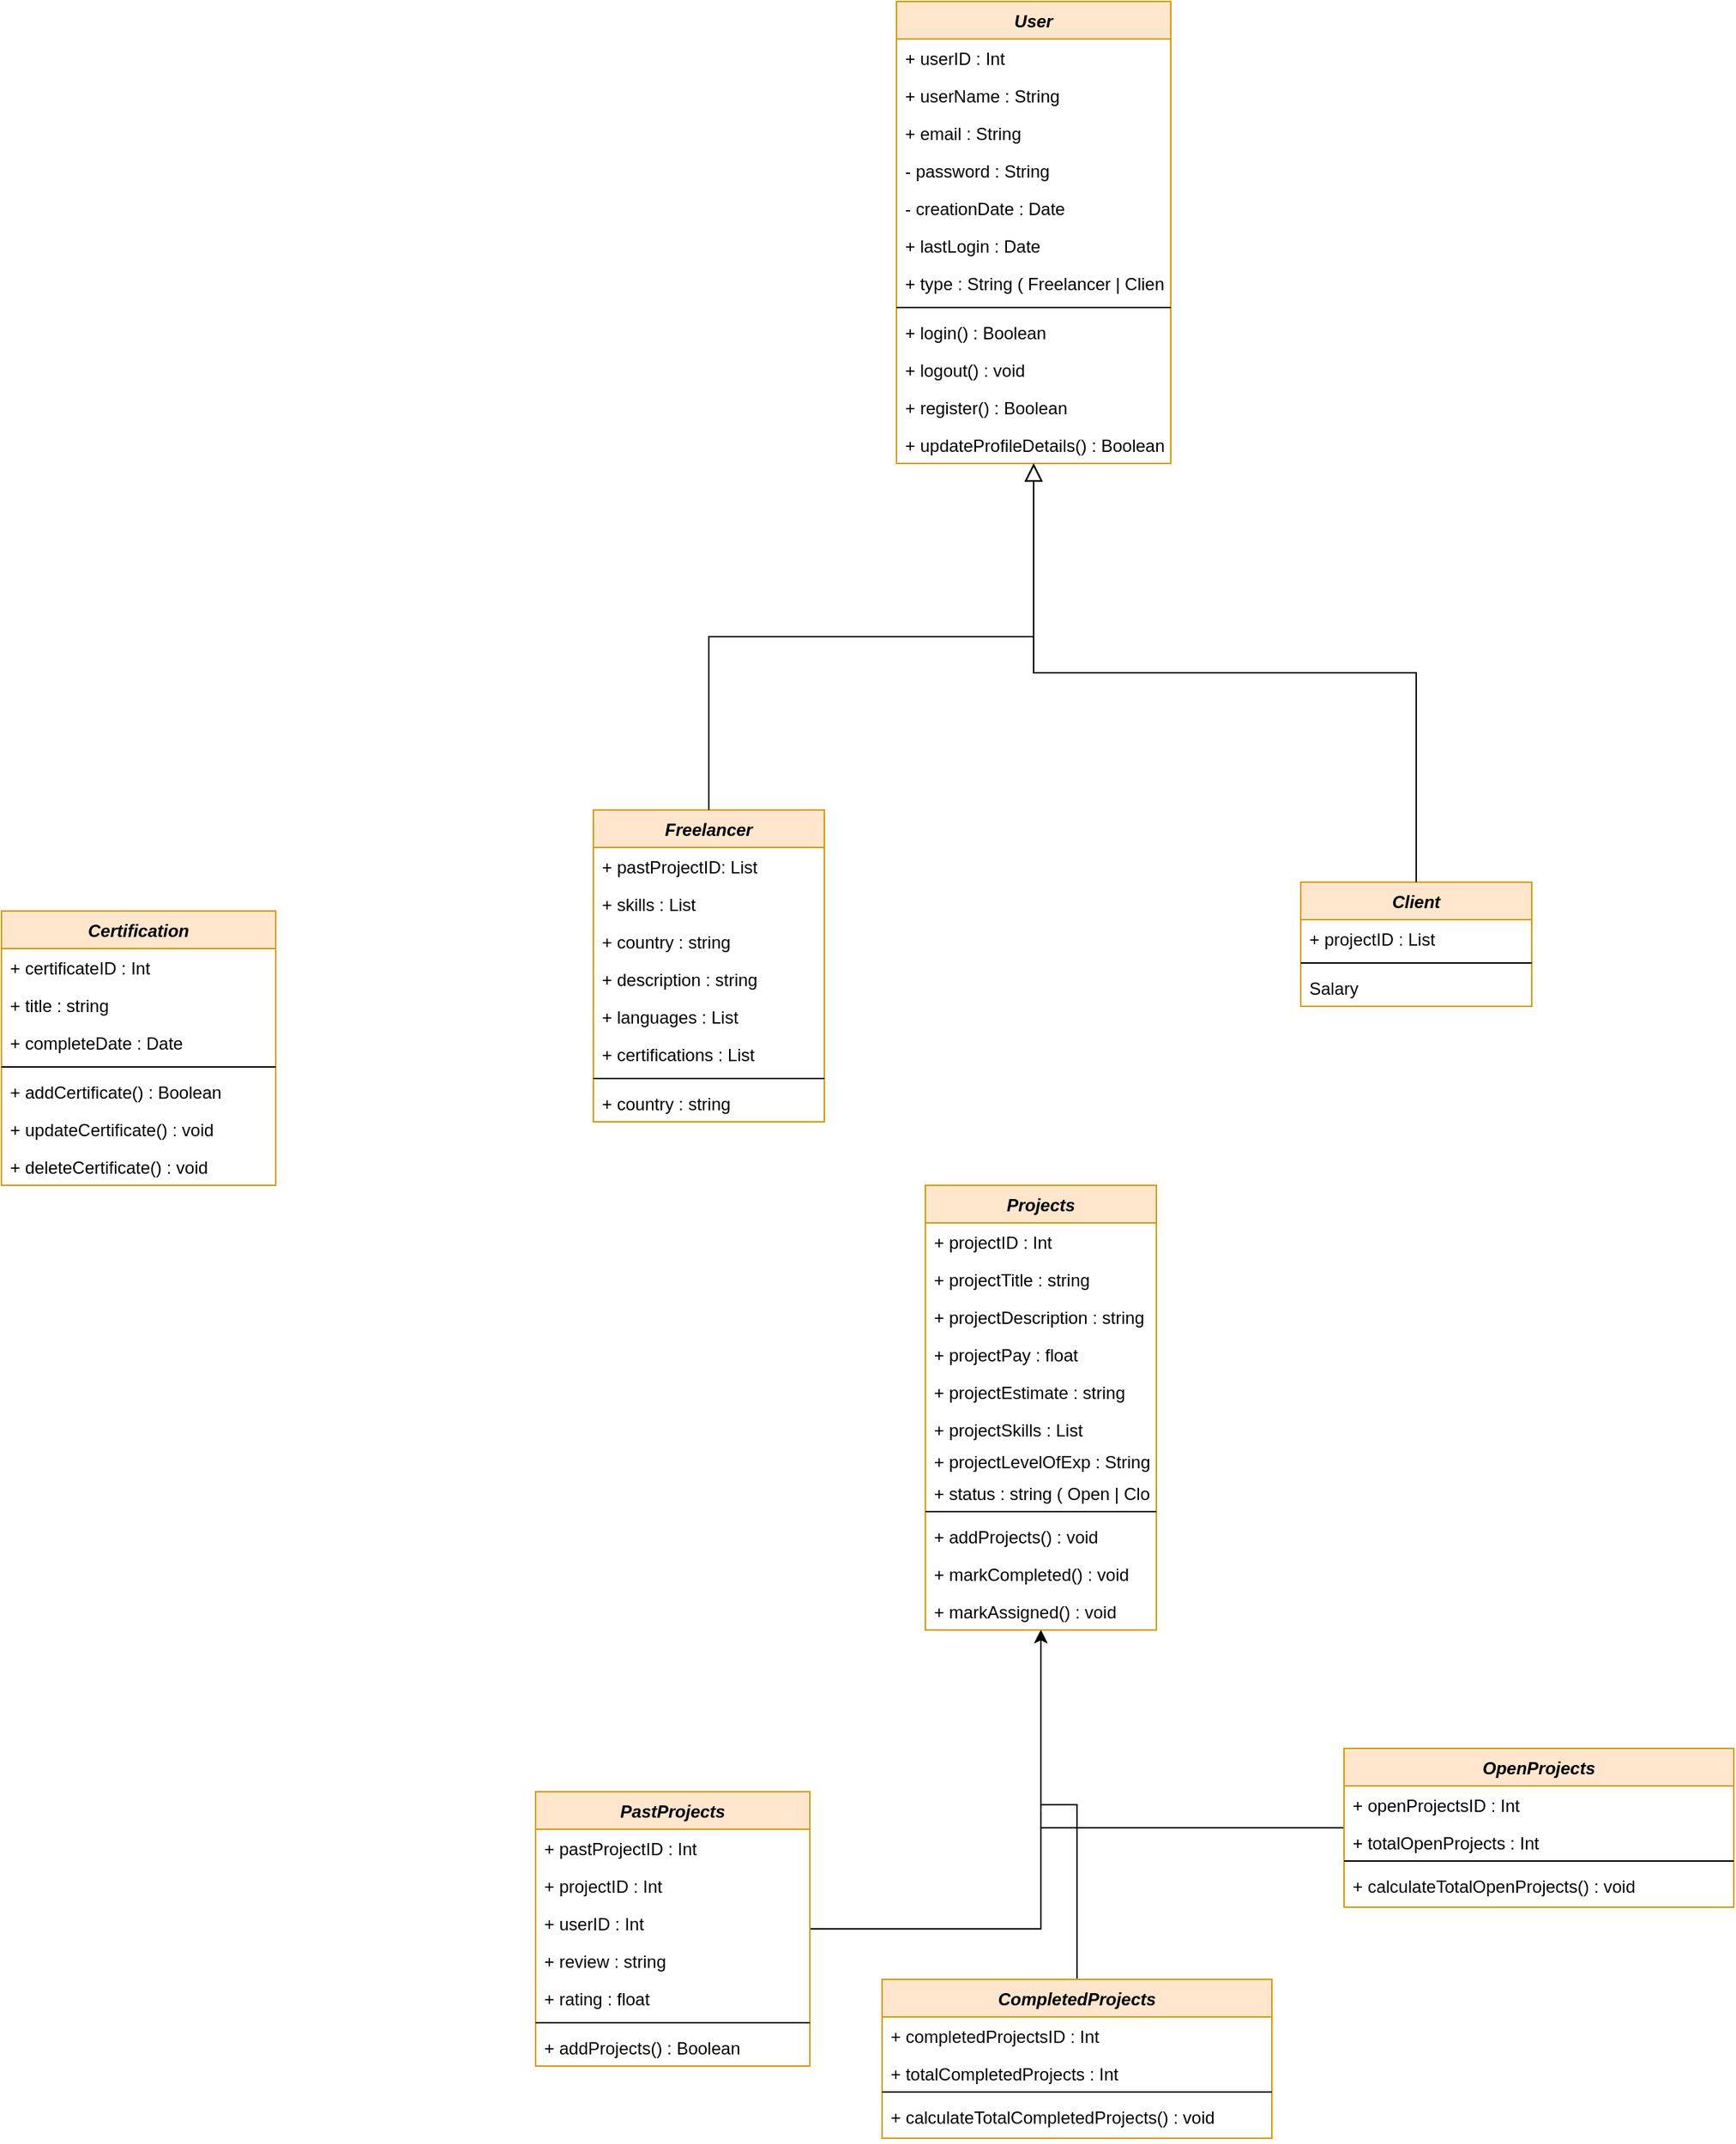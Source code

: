 <mxfile version="24.7.7">
  <diagram id="C5RBs43oDa-KdzZeNtuy" name="Page-1">
    <mxGraphModel dx="5467" dy="4285" grid="1" gridSize="10" guides="1" tooltips="1" connect="1" arrows="1" fold="1" page="1" pageScale="1" pageWidth="827" pageHeight="1169" math="0" shadow="0">
      <root>
        <mxCell id="WIyWlLk6GJQsqaUBKTNV-0" />
        <mxCell id="WIyWlLk6GJQsqaUBKTNV-1" parent="WIyWlLk6GJQsqaUBKTNV-0" />
        <mxCell id="zkfFHV4jXpPFQw0GAbJ--0" value="User" style="swimlane;fontStyle=3;align=center;verticalAlign=top;childLayout=stackLayout;horizontal=1;startSize=26;horizontalStack=0;resizeParent=1;resizeLast=0;collapsible=1;marginBottom=0;rounded=0;shadow=0;strokeWidth=1;fillColor=#ffe6cc;strokeColor=#d79b00;" parent="WIyWlLk6GJQsqaUBKTNV-1" vertex="1">
          <mxGeometry x="220" y="120" width="190" height="320" as="geometry">
            <mxRectangle x="220" y="120" width="160" height="26" as="alternateBounds" />
          </mxGeometry>
        </mxCell>
        <mxCell id="zkfFHV4jXpPFQw0GAbJ--1" value="+ userID : Int" style="text;align=left;verticalAlign=top;spacingLeft=4;spacingRight=4;overflow=hidden;rotatable=0;points=[[0,0.5],[1,0.5]];portConstraint=eastwest;" parent="zkfFHV4jXpPFQw0GAbJ--0" vertex="1">
          <mxGeometry y="26" width="190" height="26" as="geometry" />
        </mxCell>
        <mxCell id="zkfFHV4jXpPFQw0GAbJ--2" value="+ userName : String" style="text;align=left;verticalAlign=top;spacingLeft=4;spacingRight=4;overflow=hidden;rotatable=0;points=[[0,0.5],[1,0.5]];portConstraint=eastwest;rounded=0;shadow=0;html=0;" parent="zkfFHV4jXpPFQw0GAbJ--0" vertex="1">
          <mxGeometry y="52" width="190" height="26" as="geometry" />
        </mxCell>
        <mxCell id="zkfFHV4jXpPFQw0GAbJ--3" value="+ email : String" style="text;align=left;verticalAlign=top;spacingLeft=4;spacingRight=4;overflow=hidden;rotatable=0;points=[[0,0.5],[1,0.5]];portConstraint=eastwest;rounded=0;shadow=0;html=0;" parent="zkfFHV4jXpPFQw0GAbJ--0" vertex="1">
          <mxGeometry y="78" width="190" height="26" as="geometry" />
        </mxCell>
        <mxCell id="_2dyOHn-451v4QVMDKlG-2" value="- password : String" style="text;align=left;verticalAlign=top;spacingLeft=4;spacingRight=4;overflow=hidden;rotatable=0;points=[[0,0.5],[1,0.5]];portConstraint=eastwest;rounded=0;shadow=0;html=0;" parent="zkfFHV4jXpPFQw0GAbJ--0" vertex="1">
          <mxGeometry y="104" width="190" height="26" as="geometry" />
        </mxCell>
        <mxCell id="_2dyOHn-451v4QVMDKlG-3" value="- creationDate : Date" style="text;align=left;verticalAlign=top;spacingLeft=4;spacingRight=4;overflow=hidden;rotatable=0;points=[[0,0.5],[1,0.5]];portConstraint=eastwest;rounded=0;shadow=0;html=0;" parent="zkfFHV4jXpPFQw0GAbJ--0" vertex="1">
          <mxGeometry y="130" width="190" height="26" as="geometry" />
        </mxCell>
        <mxCell id="_2dyOHn-451v4QVMDKlG-4" value="+ lastLogin : Date" style="text;align=left;verticalAlign=top;spacingLeft=4;spacingRight=4;overflow=hidden;rotatable=0;points=[[0,0.5],[1,0.5]];portConstraint=eastwest;rounded=0;shadow=0;html=0;" parent="zkfFHV4jXpPFQw0GAbJ--0" vertex="1">
          <mxGeometry y="156" width="190" height="26" as="geometry" />
        </mxCell>
        <mxCell id="_2dyOHn-451v4QVMDKlG-31" value="+ type : String ( Freelancer | Client)" style="text;align=left;verticalAlign=top;spacingLeft=4;spacingRight=4;overflow=hidden;rotatable=0;points=[[0,0.5],[1,0.5]];portConstraint=eastwest;rounded=0;shadow=0;html=0;" parent="zkfFHV4jXpPFQw0GAbJ--0" vertex="1">
          <mxGeometry y="182" width="190" height="26" as="geometry" />
        </mxCell>
        <mxCell id="zkfFHV4jXpPFQw0GAbJ--4" value="" style="line;html=1;strokeWidth=1;align=left;verticalAlign=middle;spacingTop=-1;spacingLeft=3;spacingRight=3;rotatable=0;labelPosition=right;points=[];portConstraint=eastwest;" parent="zkfFHV4jXpPFQw0GAbJ--0" vertex="1">
          <mxGeometry y="208" width="190" height="8" as="geometry" />
        </mxCell>
        <mxCell id="zkfFHV4jXpPFQw0GAbJ--5" value="+ login() : Boolean" style="text;align=left;verticalAlign=top;spacingLeft=4;spacingRight=4;overflow=hidden;rotatable=0;points=[[0,0.5],[1,0.5]];portConstraint=eastwest;" parent="zkfFHV4jXpPFQw0GAbJ--0" vertex="1">
          <mxGeometry y="216" width="190" height="26" as="geometry" />
        </mxCell>
        <mxCell id="_2dyOHn-451v4QVMDKlG-0" value="+ logout() : void" style="text;align=left;verticalAlign=top;spacingLeft=4;spacingRight=4;overflow=hidden;rotatable=0;points=[[0,0.5],[1,0.5]];portConstraint=eastwest;" parent="zkfFHV4jXpPFQw0GAbJ--0" vertex="1">
          <mxGeometry y="242" width="190" height="26" as="geometry" />
        </mxCell>
        <mxCell id="_2dyOHn-451v4QVMDKlG-5" value="+ register() : Boolean" style="text;align=left;verticalAlign=top;spacingLeft=4;spacingRight=4;overflow=hidden;rotatable=0;points=[[0,0.5],[1,0.5]];portConstraint=eastwest;" parent="zkfFHV4jXpPFQw0GAbJ--0" vertex="1">
          <mxGeometry y="268" width="190" height="26" as="geometry" />
        </mxCell>
        <mxCell id="_2dyOHn-451v4QVMDKlG-6" value="+ updateProfileDetails() : Boolean" style="text;align=left;verticalAlign=top;spacingLeft=4;spacingRight=4;overflow=hidden;rotatable=0;points=[[0,0.5],[1,0.5]];portConstraint=eastwest;" parent="zkfFHV4jXpPFQw0GAbJ--0" vertex="1">
          <mxGeometry y="294" width="190" height="26" as="geometry" />
        </mxCell>
        <mxCell id="zkfFHV4jXpPFQw0GAbJ--6" value="Freelancer" style="swimlane;fontStyle=3;align=center;verticalAlign=top;childLayout=stackLayout;horizontal=1;startSize=26;horizontalStack=0;resizeParent=1;resizeLast=0;collapsible=1;marginBottom=0;rounded=0;shadow=0;strokeWidth=1;fillColor=#ffe6cc;strokeColor=#d79b00;" parent="WIyWlLk6GJQsqaUBKTNV-1" vertex="1">
          <mxGeometry x="10" y="680" width="160" height="216" as="geometry">
            <mxRectangle x="130" y="380" width="160" height="26" as="alternateBounds" />
          </mxGeometry>
        </mxCell>
        <mxCell id="zkfFHV4jXpPFQw0GAbJ--7" value="+ pastProjectID: List" style="text;align=left;verticalAlign=top;spacingLeft=4;spacingRight=4;overflow=hidden;rotatable=0;points=[[0,0.5],[1,0.5]];portConstraint=eastwest;" parent="zkfFHV4jXpPFQw0GAbJ--6" vertex="1">
          <mxGeometry y="26" width="160" height="26" as="geometry" />
        </mxCell>
        <mxCell id="zkfFHV4jXpPFQw0GAbJ--8" value="+ skills : List" style="text;align=left;verticalAlign=top;spacingLeft=4;spacingRight=4;overflow=hidden;rotatable=0;points=[[0,0.5],[1,0.5]];portConstraint=eastwest;rounded=0;shadow=0;html=0;" parent="zkfFHV4jXpPFQw0GAbJ--6" vertex="1">
          <mxGeometry y="52" width="160" height="26" as="geometry" />
        </mxCell>
        <mxCell id="zkfFHV4jXpPFQw0GAbJ--11" value="+ country : string" style="text;align=left;verticalAlign=top;spacingLeft=4;spacingRight=4;overflow=hidden;rotatable=0;points=[[0,0.5],[1,0.5]];portConstraint=eastwest;" parent="zkfFHV4jXpPFQw0GAbJ--6" vertex="1">
          <mxGeometry y="78" width="160" height="26" as="geometry" />
        </mxCell>
        <mxCell id="_2dyOHn-451v4QVMDKlG-7" value="+ description : string" style="text;align=left;verticalAlign=top;spacingLeft=4;spacingRight=4;overflow=hidden;rotatable=0;points=[[0,0.5],[1,0.5]];portConstraint=eastwest;rounded=0;shadow=0;html=0;" parent="zkfFHV4jXpPFQw0GAbJ--6" vertex="1">
          <mxGeometry y="104" width="160" height="26" as="geometry" />
        </mxCell>
        <mxCell id="_2dyOHn-451v4QVMDKlG-18" value="+ languages : List" style="text;align=left;verticalAlign=top;spacingLeft=4;spacingRight=4;overflow=hidden;rotatable=0;points=[[0,0.5],[1,0.5]];portConstraint=eastwest;rounded=0;shadow=0;html=0;" parent="zkfFHV4jXpPFQw0GAbJ--6" vertex="1">
          <mxGeometry y="130" width="160" height="26" as="geometry" />
        </mxCell>
        <mxCell id="_2dyOHn-451v4QVMDKlG-9" value="+ certifications : List" style="text;align=left;verticalAlign=top;spacingLeft=4;spacingRight=4;overflow=hidden;rotatable=0;points=[[0,0.5],[1,0.5]];portConstraint=eastwest;rounded=0;shadow=0;html=0;" parent="zkfFHV4jXpPFQw0GAbJ--6" vertex="1">
          <mxGeometry y="156" width="160" height="26" as="geometry" />
        </mxCell>
        <mxCell id="zkfFHV4jXpPFQw0GAbJ--9" value="" style="line;html=1;strokeWidth=1;align=left;verticalAlign=middle;spacingTop=-1;spacingLeft=3;spacingRight=3;rotatable=0;labelPosition=right;points=[];portConstraint=eastwest;" parent="zkfFHV4jXpPFQw0GAbJ--6" vertex="1">
          <mxGeometry y="182" width="160" height="8" as="geometry" />
        </mxCell>
        <mxCell id="_2dyOHn-451v4QVMDKlG-8" value="+ country : string" style="text;align=left;verticalAlign=top;spacingLeft=4;spacingRight=4;overflow=hidden;rotatable=0;points=[[0,0.5],[1,0.5]];portConstraint=eastwest;" parent="zkfFHV4jXpPFQw0GAbJ--6" vertex="1">
          <mxGeometry y="190" width="160" height="26" as="geometry" />
        </mxCell>
        <mxCell id="zkfFHV4jXpPFQw0GAbJ--12" value="" style="endArrow=block;endSize=10;endFill=0;shadow=0;strokeWidth=1;rounded=0;curved=0;edgeStyle=elbowEdgeStyle;elbow=vertical;" parent="WIyWlLk6GJQsqaUBKTNV-1" source="zkfFHV4jXpPFQw0GAbJ--6" target="zkfFHV4jXpPFQw0GAbJ--0" edge="1">
          <mxGeometry width="160" relative="1" as="geometry">
            <mxPoint x="200" y="203" as="sourcePoint" />
            <mxPoint x="200" y="203" as="targetPoint" />
          </mxGeometry>
        </mxCell>
        <mxCell id="zkfFHV4jXpPFQw0GAbJ--13" value="Client" style="swimlane;fontStyle=3;align=center;verticalAlign=top;childLayout=stackLayout;horizontal=1;startSize=26;horizontalStack=0;resizeParent=1;resizeLast=0;collapsible=1;marginBottom=0;rounded=0;shadow=0;strokeWidth=1;fillColor=#ffe6cc;strokeColor=#d79b00;" parent="WIyWlLk6GJQsqaUBKTNV-1" vertex="1">
          <mxGeometry x="500" y="730" width="160" height="86" as="geometry">
            <mxRectangle x="340" y="380" width="170" height="26" as="alternateBounds" />
          </mxGeometry>
        </mxCell>
        <mxCell id="zkfFHV4jXpPFQw0GAbJ--14" value="+ projectID : List" style="text;align=left;verticalAlign=top;spacingLeft=4;spacingRight=4;overflow=hidden;rotatable=0;points=[[0,0.5],[1,0.5]];portConstraint=eastwest;" parent="zkfFHV4jXpPFQw0GAbJ--13" vertex="1">
          <mxGeometry y="26" width="160" height="26" as="geometry" />
        </mxCell>
        <mxCell id="zkfFHV4jXpPFQw0GAbJ--15" value="" style="line;html=1;strokeWidth=1;align=left;verticalAlign=middle;spacingTop=-1;spacingLeft=3;spacingRight=3;rotatable=0;labelPosition=right;points=[];portConstraint=eastwest;" parent="zkfFHV4jXpPFQw0GAbJ--13" vertex="1">
          <mxGeometry y="52" width="160" height="8" as="geometry" />
        </mxCell>
        <mxCell id="_2dyOHn-451v4QVMDKlG-35" value="Salary" style="text;align=left;verticalAlign=top;spacingLeft=4;spacingRight=4;overflow=hidden;rotatable=0;points=[[0,0.5],[1,0.5]];portConstraint=eastwest;" parent="zkfFHV4jXpPFQw0GAbJ--13" vertex="1">
          <mxGeometry y="60" width="160" height="26" as="geometry" />
        </mxCell>
        <mxCell id="zkfFHV4jXpPFQw0GAbJ--16" value="" style="endArrow=block;endSize=10;endFill=0;shadow=0;strokeWidth=1;rounded=0;curved=0;edgeStyle=elbowEdgeStyle;elbow=vertical;" parent="WIyWlLk6GJQsqaUBKTNV-1" source="zkfFHV4jXpPFQw0GAbJ--13" target="zkfFHV4jXpPFQw0GAbJ--0" edge="1">
          <mxGeometry width="160" relative="1" as="geometry">
            <mxPoint x="210" y="373" as="sourcePoint" />
            <mxPoint x="310" y="271" as="targetPoint" />
          </mxGeometry>
        </mxCell>
        <mxCell id="_2dyOHn-451v4QVMDKlG-10" value="Certification" style="swimlane;fontStyle=3;align=center;verticalAlign=top;childLayout=stackLayout;horizontal=1;startSize=26;horizontalStack=0;resizeParent=1;resizeLast=0;collapsible=1;marginBottom=0;rounded=0;shadow=0;strokeWidth=1;fillColor=#ffe6cc;strokeColor=#d79b00;" parent="WIyWlLk6GJQsqaUBKTNV-1" vertex="1">
          <mxGeometry x="-400" y="750" width="190" height="190" as="geometry">
            <mxRectangle x="130" y="380" width="160" height="26" as="alternateBounds" />
          </mxGeometry>
        </mxCell>
        <mxCell id="_2dyOHn-451v4QVMDKlG-11" value="+ certificateID : Int" style="text;align=left;verticalAlign=top;spacingLeft=4;spacingRight=4;overflow=hidden;rotatable=0;points=[[0,0.5],[1,0.5]];portConstraint=eastwest;" parent="_2dyOHn-451v4QVMDKlG-10" vertex="1">
          <mxGeometry y="26" width="190" height="26" as="geometry" />
        </mxCell>
        <mxCell id="_2dyOHn-451v4QVMDKlG-32" value="+ title : string" style="text;align=left;verticalAlign=top;spacingLeft=4;spacingRight=4;overflow=hidden;rotatable=0;points=[[0,0.5],[1,0.5]];portConstraint=eastwest;" parent="_2dyOHn-451v4QVMDKlG-10" vertex="1">
          <mxGeometry y="52" width="190" height="26" as="geometry" />
        </mxCell>
        <mxCell id="_2dyOHn-451v4QVMDKlG-15" value="+ completeDate : Date" style="text;align=left;verticalAlign=top;spacingLeft=4;spacingRight=4;overflow=hidden;rotatable=0;points=[[0,0.5],[1,0.5]];portConstraint=eastwest;rounded=0;shadow=0;html=0;" parent="_2dyOHn-451v4QVMDKlG-10" vertex="1">
          <mxGeometry y="78" width="190" height="26" as="geometry" />
        </mxCell>
        <mxCell id="_2dyOHn-451v4QVMDKlG-16" value="" style="line;html=1;strokeWidth=1;align=left;verticalAlign=middle;spacingTop=-1;spacingLeft=3;spacingRight=3;rotatable=0;labelPosition=right;points=[];portConstraint=eastwest;" parent="_2dyOHn-451v4QVMDKlG-10" vertex="1">
          <mxGeometry y="104" width="190" height="8" as="geometry" />
        </mxCell>
        <mxCell id="_2dyOHn-451v4QVMDKlG-17" value="+ addCertificate() : Boolean" style="text;align=left;verticalAlign=top;spacingLeft=4;spacingRight=4;overflow=hidden;rotatable=0;points=[[0,0.5],[1,0.5]];portConstraint=eastwest;" parent="_2dyOHn-451v4QVMDKlG-10" vertex="1">
          <mxGeometry y="112" width="190" height="26" as="geometry" />
        </mxCell>
        <mxCell id="_2dyOHn-451v4QVMDKlG-19" value="+ updateCertificate() : void" style="text;align=left;verticalAlign=top;spacingLeft=4;spacingRight=4;overflow=hidden;rotatable=0;points=[[0,0.5],[1,0.5]];portConstraint=eastwest;" parent="_2dyOHn-451v4QVMDKlG-10" vertex="1">
          <mxGeometry y="138" width="190" height="26" as="geometry" />
        </mxCell>
        <mxCell id="_2dyOHn-451v4QVMDKlG-20" value="+ deleteCertificate() : void" style="text;align=left;verticalAlign=top;spacingLeft=4;spacingRight=4;overflow=hidden;rotatable=0;points=[[0,0.5],[1,0.5]];portConstraint=eastwest;" parent="_2dyOHn-451v4QVMDKlG-10" vertex="1">
          <mxGeometry y="164" width="190" height="26" as="geometry" />
        </mxCell>
        <mxCell id="6yw1cIKWVgHBDw2OMGRw-39" style="edgeStyle=orthogonalEdgeStyle;rounded=0;orthogonalLoop=1;jettySize=auto;html=1;" edge="1" parent="WIyWlLk6GJQsqaUBKTNV-1" source="_2dyOHn-451v4QVMDKlG-21" target="6yw1cIKWVgHBDw2OMGRw-0">
          <mxGeometry relative="1" as="geometry" />
        </mxCell>
        <mxCell id="_2dyOHn-451v4QVMDKlG-21" value="PastProjects" style="swimlane;fontStyle=3;align=center;verticalAlign=top;childLayout=stackLayout;horizontal=1;startSize=26;horizontalStack=0;resizeParent=1;resizeLast=0;collapsible=1;marginBottom=0;rounded=0;shadow=0;strokeWidth=1;fillColor=#ffe6cc;strokeColor=#d79b00;" parent="WIyWlLk6GJQsqaUBKTNV-1" vertex="1">
          <mxGeometry x="-30" y="1360" width="190" height="190" as="geometry">
            <mxRectangle x="130" y="380" width="160" height="26" as="alternateBounds" />
          </mxGeometry>
        </mxCell>
        <mxCell id="_2dyOHn-451v4QVMDKlG-22" value="+ pastProjectID : Int" style="text;align=left;verticalAlign=top;spacingLeft=4;spacingRight=4;overflow=hidden;rotatable=0;points=[[0,0.5],[1,0.5]];portConstraint=eastwest;" parent="_2dyOHn-451v4QVMDKlG-21" vertex="1">
          <mxGeometry y="26" width="190" height="26" as="geometry" />
        </mxCell>
        <mxCell id="_2dyOHn-451v4QVMDKlG-23" value="+ projectID : Int" style="text;align=left;verticalAlign=top;spacingLeft=4;spacingRight=4;overflow=hidden;rotatable=0;points=[[0,0.5],[1,0.5]];portConstraint=eastwest;rounded=0;shadow=0;html=0;" parent="_2dyOHn-451v4QVMDKlG-21" vertex="1">
          <mxGeometry y="52" width="190" height="26" as="geometry" />
        </mxCell>
        <mxCell id="_2dyOHn-451v4QVMDKlG-28" value="+ userID : Int" style="text;align=left;verticalAlign=top;spacingLeft=4;spacingRight=4;overflow=hidden;rotatable=0;points=[[0,0.5],[1,0.5]];portConstraint=eastwest;rounded=0;shadow=0;html=0;" parent="_2dyOHn-451v4QVMDKlG-21" vertex="1">
          <mxGeometry y="78" width="190" height="26" as="geometry" />
        </mxCell>
        <mxCell id="_2dyOHn-451v4QVMDKlG-33" value="+ review : string" style="text;align=left;verticalAlign=top;spacingLeft=4;spacingRight=4;overflow=hidden;rotatable=0;points=[[0,0.5],[1,0.5]];portConstraint=eastwest;rounded=0;shadow=0;html=0;" parent="_2dyOHn-451v4QVMDKlG-21" vertex="1">
          <mxGeometry y="104" width="190" height="26" as="geometry" />
        </mxCell>
        <mxCell id="_2dyOHn-451v4QVMDKlG-34" value="+ rating : float" style="text;align=left;verticalAlign=top;spacingLeft=4;spacingRight=4;overflow=hidden;rotatable=0;points=[[0,0.5],[1,0.5]];portConstraint=eastwest;rounded=0;shadow=0;html=0;" parent="_2dyOHn-451v4QVMDKlG-21" vertex="1">
          <mxGeometry y="130" width="190" height="26" as="geometry" />
        </mxCell>
        <mxCell id="_2dyOHn-451v4QVMDKlG-24" value="" style="line;html=1;strokeWidth=1;align=left;verticalAlign=middle;spacingTop=-1;spacingLeft=3;spacingRight=3;rotatable=0;labelPosition=right;points=[];portConstraint=eastwest;" parent="_2dyOHn-451v4QVMDKlG-21" vertex="1">
          <mxGeometry y="156" width="190" height="8" as="geometry" />
        </mxCell>
        <mxCell id="_2dyOHn-451v4QVMDKlG-25" value="+ addProjects() : Boolean" style="text;align=left;verticalAlign=top;spacingLeft=4;spacingRight=4;overflow=hidden;rotatable=0;points=[[0,0.5],[1,0.5]];portConstraint=eastwest;" parent="_2dyOHn-451v4QVMDKlG-21" vertex="1">
          <mxGeometry y="164" width="190" height="26" as="geometry" />
        </mxCell>
        <mxCell id="6yw1cIKWVgHBDw2OMGRw-41" style="edgeStyle=orthogonalEdgeStyle;rounded=0;orthogonalLoop=1;jettySize=auto;html=1;" edge="1" parent="WIyWlLk6GJQsqaUBKTNV-1" source="_2dyOHn-451v4QVMDKlG-36" target="6yw1cIKWVgHBDw2OMGRw-0">
          <mxGeometry relative="1" as="geometry" />
        </mxCell>
        <mxCell id="_2dyOHn-451v4QVMDKlG-36" value="OpenProjects" style="swimlane;fontStyle=3;align=center;verticalAlign=top;childLayout=stackLayout;horizontal=1;startSize=26;horizontalStack=0;resizeParent=1;resizeLast=0;collapsible=1;marginBottom=0;rounded=0;shadow=0;strokeWidth=1;fillColor=#ffe6cc;strokeColor=#d79b00;" parent="WIyWlLk6GJQsqaUBKTNV-1" vertex="1">
          <mxGeometry x="530" y="1330" width="270" height="110" as="geometry">
            <mxRectangle x="340" y="380" width="170" height="26" as="alternateBounds" />
          </mxGeometry>
        </mxCell>
        <mxCell id="_2dyOHn-451v4QVMDKlG-37" value="+ openProjectsID : Int" style="text;align=left;verticalAlign=top;spacingLeft=4;spacingRight=4;overflow=hidden;rotatable=0;points=[[0,0.5],[1,0.5]];portConstraint=eastwest;" parent="_2dyOHn-451v4QVMDKlG-36" vertex="1">
          <mxGeometry y="26" width="270" height="26" as="geometry" />
        </mxCell>
        <mxCell id="_2dyOHn-451v4QVMDKlG-45" value="+ totalOpenProjects : Int" style="text;align=left;verticalAlign=top;spacingLeft=4;spacingRight=4;overflow=hidden;rotatable=0;points=[[0,0.5],[1,0.5]];portConstraint=eastwest;" parent="_2dyOHn-451v4QVMDKlG-36" vertex="1">
          <mxGeometry y="52" width="270" height="22" as="geometry" />
        </mxCell>
        <mxCell id="_2dyOHn-451v4QVMDKlG-38" value="" style="line;html=1;strokeWidth=1;align=left;verticalAlign=middle;spacingTop=-1;spacingLeft=3;spacingRight=3;rotatable=0;labelPosition=right;points=[];portConstraint=eastwest;" parent="_2dyOHn-451v4QVMDKlG-36" vertex="1">
          <mxGeometry y="74" width="270" height="8" as="geometry" />
        </mxCell>
        <mxCell id="_2dyOHn-451v4QVMDKlG-39" value="+ calculateTotalOpenProjects() : void" style="text;align=left;verticalAlign=top;spacingLeft=4;spacingRight=4;overflow=hidden;rotatable=0;points=[[0,0.5],[1,0.5]];portConstraint=eastwest;" parent="_2dyOHn-451v4QVMDKlG-36" vertex="1">
          <mxGeometry y="82" width="270" height="28" as="geometry" />
        </mxCell>
        <mxCell id="6yw1cIKWVgHBDw2OMGRw-0" value="Projects" style="swimlane;fontStyle=3;align=center;verticalAlign=top;childLayout=stackLayout;horizontal=1;startSize=26;horizontalStack=0;resizeParent=1;resizeLast=0;collapsible=1;marginBottom=0;rounded=0;shadow=0;strokeWidth=1;fillColor=#ffe6cc;strokeColor=#d79b00;" vertex="1" parent="WIyWlLk6GJQsqaUBKTNV-1">
          <mxGeometry x="240" y="940" width="160" height="308" as="geometry">
            <mxRectangle x="340" y="380" width="170" height="26" as="alternateBounds" />
          </mxGeometry>
        </mxCell>
        <mxCell id="6yw1cIKWVgHBDw2OMGRw-1" value="+ projectID : Int" style="text;align=left;verticalAlign=top;spacingLeft=4;spacingRight=4;overflow=hidden;rotatable=0;points=[[0,0.5],[1,0.5]];portConstraint=eastwest;" vertex="1" parent="6yw1cIKWVgHBDw2OMGRw-0">
          <mxGeometry y="26" width="160" height="26" as="geometry" />
        </mxCell>
        <mxCell id="6yw1cIKWVgHBDw2OMGRw-2" value="+ projectTitle : string" style="text;align=left;verticalAlign=top;spacingLeft=4;spacingRight=4;overflow=hidden;rotatable=0;points=[[0,0.5],[1,0.5]];portConstraint=eastwest;" vertex="1" parent="6yw1cIKWVgHBDw2OMGRw-0">
          <mxGeometry y="52" width="160" height="26" as="geometry" />
        </mxCell>
        <mxCell id="6yw1cIKWVgHBDw2OMGRw-3" value="+ projectDescription : string" style="text;align=left;verticalAlign=top;spacingLeft=4;spacingRight=4;overflow=hidden;rotatable=0;points=[[0,0.5],[1,0.5]];portConstraint=eastwest;" vertex="1" parent="6yw1cIKWVgHBDw2OMGRw-0">
          <mxGeometry y="78" width="160" height="26" as="geometry" />
        </mxCell>
        <mxCell id="6yw1cIKWVgHBDw2OMGRw-4" value="+ projectPay : float" style="text;align=left;verticalAlign=top;spacingLeft=4;spacingRight=4;overflow=hidden;rotatable=0;points=[[0,0.5],[1,0.5]];portConstraint=eastwest;" vertex="1" parent="6yw1cIKWVgHBDw2OMGRw-0">
          <mxGeometry y="104" width="160" height="26" as="geometry" />
        </mxCell>
        <mxCell id="6yw1cIKWVgHBDw2OMGRw-5" value="+ projectEstimate : string" style="text;align=left;verticalAlign=top;spacingLeft=4;spacingRight=4;overflow=hidden;rotatable=0;points=[[0,0.5],[1,0.5]];portConstraint=eastwest;" vertex="1" parent="6yw1cIKWVgHBDw2OMGRw-0">
          <mxGeometry y="130" width="160" height="26" as="geometry" />
        </mxCell>
        <mxCell id="6yw1cIKWVgHBDw2OMGRw-6" value="+ projectSkills : List" style="text;align=left;verticalAlign=top;spacingLeft=4;spacingRight=4;overflow=hidden;rotatable=0;points=[[0,0.5],[1,0.5]];portConstraint=eastwest;" vertex="1" parent="6yw1cIKWVgHBDw2OMGRw-0">
          <mxGeometry y="156" width="160" height="22" as="geometry" />
        </mxCell>
        <mxCell id="6yw1cIKWVgHBDw2OMGRw-12" value="+ projectLevelOfExp : String" style="text;align=left;verticalAlign=top;spacingLeft=4;spacingRight=4;overflow=hidden;rotatable=0;points=[[0,0.5],[1,0.5]];portConstraint=eastwest;" vertex="1" parent="6yw1cIKWVgHBDw2OMGRw-0">
          <mxGeometry y="178" width="160" height="22" as="geometry" />
        </mxCell>
        <mxCell id="6yw1cIKWVgHBDw2OMGRw-7" value="+ status : string ( Open | Closed | Assigned )" style="text;align=left;verticalAlign=top;spacingLeft=4;spacingRight=4;overflow=hidden;rotatable=0;points=[[0,0.5],[1,0.5]];portConstraint=eastwest;" vertex="1" parent="6yw1cIKWVgHBDw2OMGRw-0">
          <mxGeometry y="200" width="160" height="22" as="geometry" />
        </mxCell>
        <mxCell id="6yw1cIKWVgHBDw2OMGRw-8" value="" style="line;html=1;strokeWidth=1;align=left;verticalAlign=middle;spacingTop=-1;spacingLeft=3;spacingRight=3;rotatable=0;labelPosition=right;points=[];portConstraint=eastwest;" vertex="1" parent="6yw1cIKWVgHBDw2OMGRw-0">
          <mxGeometry y="222" width="160" height="8" as="geometry" />
        </mxCell>
        <mxCell id="6yw1cIKWVgHBDw2OMGRw-9" value="+ addProjects() : void" style="text;align=left;verticalAlign=top;spacingLeft=4;spacingRight=4;overflow=hidden;rotatable=0;points=[[0,0.5],[1,0.5]];portConstraint=eastwest;" vertex="1" parent="6yw1cIKWVgHBDw2OMGRw-0">
          <mxGeometry y="230" width="160" height="26" as="geometry" />
        </mxCell>
        <mxCell id="6yw1cIKWVgHBDw2OMGRw-10" value="+ markCompleted() : void" style="text;align=left;verticalAlign=top;spacingLeft=4;spacingRight=4;overflow=hidden;rotatable=0;points=[[0,0.5],[1,0.5]];portConstraint=eastwest;" vertex="1" parent="6yw1cIKWVgHBDw2OMGRw-0">
          <mxGeometry y="256" width="160" height="26" as="geometry" />
        </mxCell>
        <mxCell id="6yw1cIKWVgHBDw2OMGRw-11" value="+ markAssigned() : void" style="text;align=left;verticalAlign=top;spacingLeft=4;spacingRight=4;overflow=hidden;rotatable=0;points=[[0,0.5],[1,0.5]];portConstraint=eastwest;" vertex="1" parent="6yw1cIKWVgHBDw2OMGRw-0">
          <mxGeometry y="282" width="160" height="26" as="geometry" />
        </mxCell>
        <mxCell id="6yw1cIKWVgHBDw2OMGRw-40" style="edgeStyle=orthogonalEdgeStyle;rounded=0;orthogonalLoop=1;jettySize=auto;html=1;" edge="1" parent="WIyWlLk6GJQsqaUBKTNV-1" source="6yw1cIKWVgHBDw2OMGRw-15" target="6yw1cIKWVgHBDw2OMGRw-0">
          <mxGeometry relative="1" as="geometry" />
        </mxCell>
        <mxCell id="6yw1cIKWVgHBDw2OMGRw-15" value="CompletedProjects" style="swimlane;fontStyle=3;align=center;verticalAlign=top;childLayout=stackLayout;horizontal=1;startSize=26;horizontalStack=0;resizeParent=1;resizeLast=0;collapsible=1;marginBottom=0;rounded=0;shadow=0;strokeWidth=1;fillColor=#ffe6cc;strokeColor=#d79b00;" vertex="1" parent="WIyWlLk6GJQsqaUBKTNV-1">
          <mxGeometry x="210" y="1490" width="270" height="110" as="geometry">
            <mxRectangle x="340" y="380" width="170" height="26" as="alternateBounds" />
          </mxGeometry>
        </mxCell>
        <mxCell id="6yw1cIKWVgHBDw2OMGRw-16" value="+ completedProjectsID : Int" style="text;align=left;verticalAlign=top;spacingLeft=4;spacingRight=4;overflow=hidden;rotatable=0;points=[[0,0.5],[1,0.5]];portConstraint=eastwest;" vertex="1" parent="6yw1cIKWVgHBDw2OMGRw-15">
          <mxGeometry y="26" width="270" height="26" as="geometry" />
        </mxCell>
        <mxCell id="6yw1cIKWVgHBDw2OMGRw-17" value="+ totalCompletedProjects : Int" style="text;align=left;verticalAlign=top;spacingLeft=4;spacingRight=4;overflow=hidden;rotatable=0;points=[[0,0.5],[1,0.5]];portConstraint=eastwest;" vertex="1" parent="6yw1cIKWVgHBDw2OMGRw-15">
          <mxGeometry y="52" width="270" height="22" as="geometry" />
        </mxCell>
        <mxCell id="6yw1cIKWVgHBDw2OMGRw-18" value="" style="line;html=1;strokeWidth=1;align=left;verticalAlign=middle;spacingTop=-1;spacingLeft=3;spacingRight=3;rotatable=0;labelPosition=right;points=[];portConstraint=eastwest;" vertex="1" parent="6yw1cIKWVgHBDw2OMGRw-15">
          <mxGeometry y="74" width="270" height="8" as="geometry" />
        </mxCell>
        <mxCell id="6yw1cIKWVgHBDw2OMGRw-19" value="+ calculateTotalCompletedProjects() : void" style="text;align=left;verticalAlign=top;spacingLeft=4;spacingRight=4;overflow=hidden;rotatable=0;points=[[0,0.5],[1,0.5]];portConstraint=eastwest;" vertex="1" parent="6yw1cIKWVgHBDw2OMGRw-15">
          <mxGeometry y="82" width="270" height="28" as="geometry" />
        </mxCell>
      </root>
    </mxGraphModel>
  </diagram>
</mxfile>
